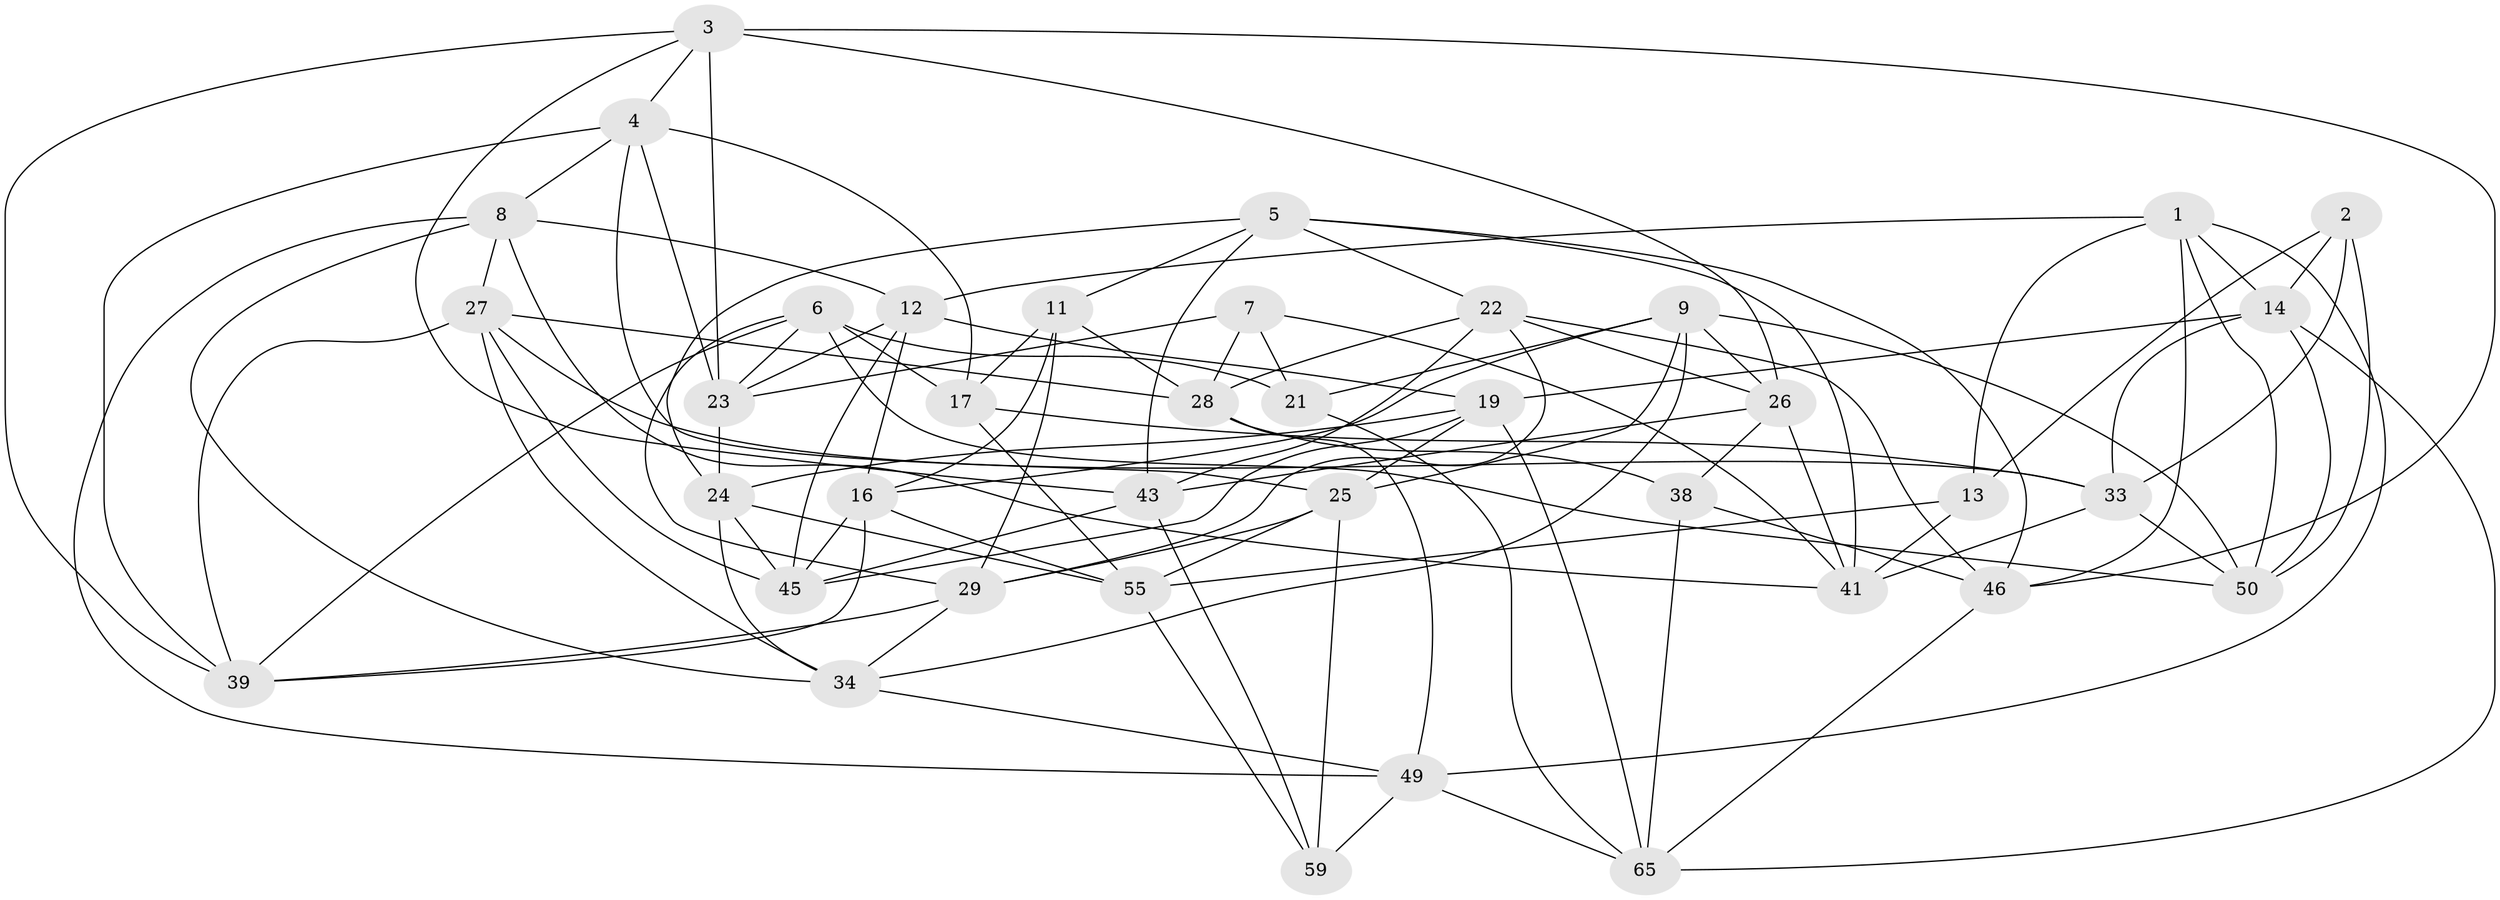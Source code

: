 // Generated by graph-tools (version 1.1) at 2025/52/02/27/25 19:52:27]
// undirected, 38 vertices, 107 edges
graph export_dot {
graph [start="1"]
  node [color=gray90,style=filled];
  1 [super="+52"];
  2;
  3 [super="+10"];
  4 [super="+70"];
  5 [super="+63"];
  6 [super="+54"];
  7;
  8 [super="+31"];
  9 [super="+15"];
  11 [super="+20"];
  12 [super="+18"];
  13;
  14 [super="+44"];
  16 [super="+36"];
  17 [super="+53"];
  19 [super="+30"];
  21;
  22 [super="+37"];
  23 [super="+35"];
  24 [super="+40"];
  25 [super="+32"];
  26 [super="+66"];
  27 [super="+48"];
  28 [super="+60"];
  29 [super="+42"];
  33 [super="+64"];
  34 [super="+67"];
  38;
  39 [super="+56"];
  41 [super="+57"];
  43 [super="+69"];
  45 [super="+62"];
  46 [super="+47"];
  49 [super="+61"];
  50 [super="+51"];
  55 [super="+58"];
  59;
  65 [super="+68"];
  1 -- 50;
  1 -- 13;
  1 -- 46;
  1 -- 49;
  1 -- 14;
  1 -- 12;
  2 -- 14;
  2 -- 13;
  2 -- 33;
  2 -- 50;
  3 -- 23;
  3 -- 46;
  3 -- 26;
  3 -- 43;
  3 -- 4;
  3 -- 39;
  4 -- 8;
  4 -- 39;
  4 -- 17;
  4 -- 25;
  4 -- 23;
  5 -- 46;
  5 -- 24;
  5 -- 22;
  5 -- 11;
  5 -- 41;
  5 -- 43;
  6 -- 21;
  6 -- 23;
  6 -- 29;
  6 -- 17;
  6 -- 50;
  6 -- 39;
  7 -- 21;
  7 -- 28;
  7 -- 41;
  7 -- 23;
  8 -- 34;
  8 -- 41;
  8 -- 12;
  8 -- 27;
  8 -- 49;
  9 -- 50;
  9 -- 21;
  9 -- 16;
  9 -- 34;
  9 -- 26;
  9 -- 25;
  11 -- 29;
  11 -- 16;
  11 -- 17 [weight=2];
  11 -- 28;
  12 -- 19;
  12 -- 45;
  12 -- 23;
  12 -- 16;
  13 -- 41;
  13 -- 55;
  14 -- 50;
  14 -- 65;
  14 -- 33;
  14 -- 19;
  16 -- 45;
  16 -- 39;
  16 -- 55;
  17 -- 33;
  17 -- 55;
  19 -- 25;
  19 -- 45;
  19 -- 24;
  19 -- 65;
  21 -- 65;
  22 -- 43;
  22 -- 46;
  22 -- 29;
  22 -- 28;
  22 -- 26;
  23 -- 24;
  24 -- 55;
  24 -- 45;
  24 -- 34;
  25 -- 59;
  25 -- 29;
  25 -- 55;
  26 -- 38;
  26 -- 41;
  26 -- 43;
  27 -- 28;
  27 -- 33;
  27 -- 45;
  27 -- 34;
  27 -- 39;
  28 -- 38;
  28 -- 49;
  29 -- 34;
  29 -- 39;
  33 -- 41;
  33 -- 50;
  34 -- 49;
  38 -- 65;
  38 -- 46;
  43 -- 59;
  43 -- 45;
  46 -- 65;
  49 -- 65;
  49 -- 59;
  55 -- 59;
}
